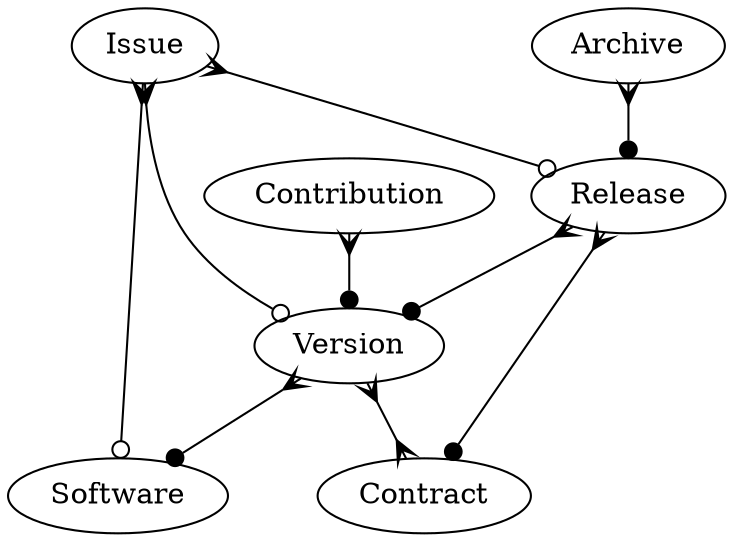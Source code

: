 digraph supported_software {

//rotate=90;

Issue -> Software [arrowhead=odot,dir=both,arrowtail=crow]
Issue -> Release [arrowhead=odot,dir=both,arrowtail=crow]
Issue -> Version [arrowhead=odot,dir=both,arrowtail=crow]

Version -> Software [arrowhead=dot,dir=both,arrowtail=crow]
Version -> Contract [arrowhead=crow,dir=both,arrowtail=crow]
Contribution -> Version [arrowhead=dot,dir=both,arrowtail=crow]

Release -> Contract [arrowhead=dot,dir=both,arrowtail=crow]
Release -> Version [arrowhead=dot,dir=both,arrowtail=crow]
Archive -> Release [arrowhead=dot,dir=both,arrowtail=crow]

}
